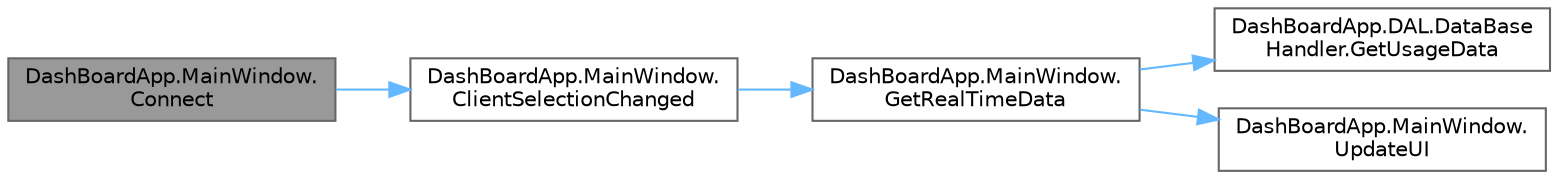 digraph "DashBoardApp.MainWindow.Connect"
{
 // INTERACTIVE_SVG=YES
 // LATEX_PDF_SIZE
  bgcolor="transparent";
  edge [fontname=Helvetica,fontsize=10,labelfontname=Helvetica,labelfontsize=10];
  node [fontname=Helvetica,fontsize=10,shape=box,height=0.2,width=0.4];
  rankdir="LR";
  Node1 [id="Node000001",label="DashBoardApp.MainWindow.\lConnect",height=0.2,width=0.4,color="gray40", fillcolor="grey60", style="filled", fontcolor="black",tooltip=" "];
  Node1 -> Node2 [id="edge1_Node000001_Node000002",color="steelblue1",style="solid",tooltip=" "];
  Node2 [id="Node000002",label="DashBoardApp.MainWindow.\lClientSelectionChanged",height=0.2,width=0.4,color="grey40", fillcolor="white", style="filled",URL="$class_dash_board_app_1_1_main_window.html#a0d6122684ad3a570391cb59a67af7c9a",tooltip=" "];
  Node2 -> Node3 [id="edge2_Node000002_Node000003",color="steelblue1",style="solid",tooltip=" "];
  Node3 [id="Node000003",label="DashBoardApp.MainWindow.\lGetRealTimeData",height=0.2,width=0.4,color="grey40", fillcolor="white", style="filled",URL="$class_dash_board_app_1_1_main_window.html#a1ee99bdaa09a7d74b83fc13a3c3617a8",tooltip=" "];
  Node3 -> Node4 [id="edge3_Node000003_Node000004",color="steelblue1",style="solid",tooltip=" "];
  Node4 [id="Node000004",label="DashBoardApp.DAL.DataBase\lHandler.GetUsageData",height=0.2,width=0.4,color="grey40", fillcolor="white", style="filled",URL="$class_dash_board_app_1_1_d_a_l_1_1_data_base_handler.html#a6d6e1b05bfc89aa6cbd7d48522c035fb",tooltip=" "];
  Node3 -> Node5 [id="edge4_Node000003_Node000005",color="steelblue1",style="solid",tooltip=" "];
  Node5 [id="Node000005",label="DashBoardApp.MainWindow.\lUpdateUI",height=0.2,width=0.4,color="grey40", fillcolor="white", style="filled",URL="$class_dash_board_app_1_1_main_window.html#a9c79be01f97cff7be4416075d82b0edc",tooltip=" "];
}
